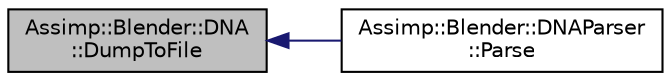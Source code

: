 digraph "Assimp::Blender::DNA::DumpToFile"
{
  edge [fontname="Helvetica",fontsize="10",labelfontname="Helvetica",labelfontsize="10"];
  node [fontname="Helvetica",fontsize="10",shape=record];
  rankdir="LR";
  Node1 [label="Assimp::Blender::DNA\l::DumpToFile",height=0.2,width=0.4,color="black", fillcolor="grey75", style="filled", fontcolor="black"];
  Node1 -> Node2 [dir="back",color="midnightblue",fontsize="10",style="solid"];
  Node2 [label="Assimp::Blender::DNAParser\l::Parse",height=0.2,width=0.4,color="black", fillcolor="white", style="filled",URL="$class_assimp_1_1_blender_1_1_d_n_a_parser.html#a162ca516d98ef2431875777f94f76731"];
}
